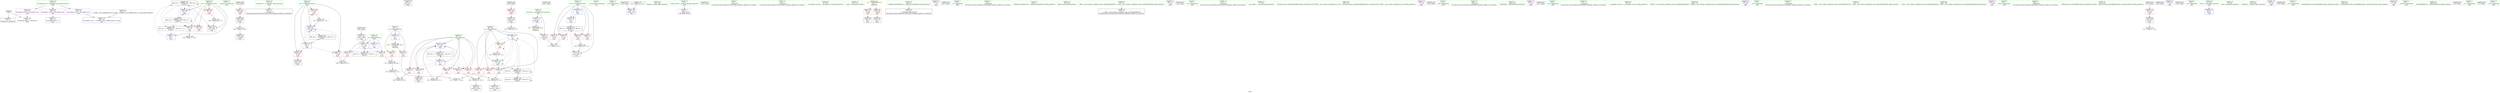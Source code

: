 digraph "SVFG" {
	label="SVFG";

	Node0x5644f08eaa70 [shape=record,color=grey,label="{NodeID: 0\nNullPtr}"];
	Node0x5644f08eaa70 -> Node0x5644f0904230[style=solid];
	Node0x5644f08eaa70 -> Node0x5644f09088b0[style=solid];
	Node0x5644f09033f0 [shape=record,color=red,label="{NodeID: 97\n221\<--89\n\<--ans\nmain\n}"];
	Node0x5644f08ec210 [shape=record,color=green,label="{NodeID: 14\n39\<--1\n_ZSt4cerr\<--dummyObj\nGlob }"];
	Node0x5644f0906ca0 [shape=record,color=grey,label="{NodeID: 194\n186 = Binary(185, 113, )\n}"];
	Node0x5644f0906ca0 -> Node0x5644f0909030[style=solid];
	Node0x5644f0902f30 [shape=record,color=red,label="{NodeID: 111\n166\<--165\n\<--call19\nmain\n}"];
	Node0x5644f0902f30 -> Node0x5644f0904be0[style=solid];
	Node0x5644f0901800 [shape=record,color=green,label="{NodeID: 28\n17\<--19\n_Z1sB5cxx11\<--_Z1sB5cxx11_field_insensitive\nGlob }"];
	Node0x5644f0901800 -> Node0x5644f0904400[style=solid];
	Node0x5644f090ec20 [shape=record,color=grey,label="{NodeID: 208\n198 = cmp(196, 197, )\n}"];
	Node0x5644f0908dc0 [shape=record,color=blue,label="{NodeID: 125\n93\<--9\nj\<--\nmain\n}"];
	Node0x5644f0908dc0 -> Node0x5644f09038d0[style=dashed];
	Node0x5644f0908dc0 -> Node0x5644f09039a0[style=dashed];
	Node0x5644f0908dc0 -> Node0x5644f0903a70[style=dashed];
	Node0x5644f0908dc0 -> Node0x5644f0902b20[style=dashed];
	Node0x5644f0908dc0 -> Node0x5644f0908f60[style=dashed];
	Node0x5644f0908dc0 -> Node0x5644f0914b60[style=dashed];
	Node0x5644f0902540 [shape=record,color=green,label="{NodeID: 42\n95\<--96\ni29\<--i29_field_insensitive\nmain\n}"];
	Node0x5644f0902540 -> Node0x5644f0902bf0[style=solid];
	Node0x5644f0902540 -> Node0x5644f0902cc0[style=solid];
	Node0x5644f0902540 -> Node0x5644f0902d90[style=solid];
	Node0x5644f0902540 -> Node0x5644f09091d0[style=solid];
	Node0x5644f0902540 -> Node0x5644f0909370[style=solid];
	Node0x5644f0904330 [shape=record,color=black,label="{NodeID: 56\n86\<--9\nmain_ret\<--\nmain\n}"];
	Node0x5644f0904f20 [shape=record,color=black,label="{NodeID: 70\n204\<--203\nconv35\<--\nmain\n}"];
	Node0x5644f0904f20 -> Node0x5644f090e620[style=solid];
	Node0x5644f0923490 [shape=record,color=black,label="{NodeID: 250\n219 = PHI()\n}"];
	Node0x5644f0905b10 [shape=record,color=red,label="{NodeID: 84\n116\<--8\n\<--testCount\nmain\n}"];
	Node0x5644f0905b10 -> Node0x5644f090e1a0[style=solid];
	Node0x5644f08eb1f0 [shape=record,color=green,label="{NodeID: 1\n7\<--1\n__dso_handle\<--dummyObj\nGlob }"];
	Node0x5644f09034c0 [shape=record,color=red,label="{NodeID: 98\n138\<--91\n\<--i\nmain\n}"];
	Node0x5644f09034c0 -> Node0x5644f090e320[style=solid];
	Node0x5644f08ec2e0 [shape=record,color=green,label="{NodeID: 15\n40\<--1\n.str.9\<--dummyObj\nGlob }"];
	Node0x5644f0906e20 [shape=record,color=grey,label="{NodeID: 195\n182 = Binary(181, 113, )\n}"];
	Node0x5644f0906e20 -> Node0x5644f0908f60[style=solid];
	Node0x5644f0903000 [shape=record,color=red,label="{NodeID: 112\n203\<--202\n\<--call34\nmain\n}"];
	Node0x5644f0903000 -> Node0x5644f0904f20[style=solid];
	Node0x5644f0901900 [shape=record,color=green,label="{NodeID: 29\n42\<--46\nllvm.global_ctors\<--llvm.global_ctors_field_insensitive\nGlob }"];
	Node0x5644f0901900 -> Node0x5644f0905810[style=solid];
	Node0x5644f0901900 -> Node0x5644f0905910[style=solid];
	Node0x5644f0901900 -> Node0x5644f0905a10[style=solid];
	Node0x5644f0908e90 [shape=record,color=blue,label="{NodeID: 126\n178\<--171\ncall24\<--cond\nmain\n}"];
	Node0x5644f0902610 [shape=record,color=green,label="{NodeID: 43\n102\<--103\nfreopen\<--freopen_field_insensitive\n}"];
	Node0x5644f0904400 [shape=record,color=black,label="{NodeID: 57\n18\<--17\n\<--_Z1sB5cxx11\nCan only get source location for instruction, argument, global var or function.}"];
	Node0x5644f0904ff0 [shape=record,color=purple,label="{NodeID: 71\n53\<--4\n\<--_ZStL8__ioinit\n__cxx_global_var_init\n}"];
	Node0x5644f0923560 [shape=record,color=black,label="{NodeID: 251\n223 = PHI()\n}"];
	Node0x5644f0905be0 [shape=record,color=red,label="{NodeID: 85\n115\<--11\n\<--test\nmain\n}"];
	Node0x5644f0905be0 -> Node0x5644f090e1a0[style=solid];
	Node0x5644f08e9b80 [shape=record,color=green,label="{NodeID: 2\n9\<--1\n\<--dummyObj\nCan only get source location for instruction, argument, global var or function.}"];
	Node0x5644f0903590 [shape=record,color=red,label="{NodeID: 99\n145\<--91\n\<--i\nmain\n}"];
	Node0x5644f0903590 -> Node0x5644f0904970[style=solid];
	Node0x5644f08ec3b0 [shape=record,color=green,label="{NodeID: 16\n43\<--1\n\<--dummyObj\nCan only get source location for instruction, argument, global var or function.}"];
	Node0x5644f0906fa0 [shape=record,color=grey,label="{NodeID: 196\n142 = Binary(141, 113, )\n}"];
	Node0x5644f0906fa0 -> Node0x5644f090e320[style=solid];
	Node0x5644f09030d0 [shape=record,color=blue,label="{NodeID: 113\n8\<--9\ntestCount\<--\nGlob }"];
	Node0x5644f09030d0 -> Node0x5644f0919780[style=dashed];
	Node0x5644f0901a00 [shape=record,color=green,label="{NodeID: 30\n47\<--48\n__cxx_global_var_init\<--__cxx_global_var_init_field_insensitive\n}"];
	Node0x5644f0908f60 [shape=record,color=blue,label="{NodeID: 127\n93\<--182\nj\<--inc\nmain\n}"];
	Node0x5644f0908f60 -> Node0x5644f09038d0[style=dashed];
	Node0x5644f0908f60 -> Node0x5644f09039a0[style=dashed];
	Node0x5644f0908f60 -> Node0x5644f0903a70[style=dashed];
	Node0x5644f0908f60 -> Node0x5644f0902b20[style=dashed];
	Node0x5644f0908f60 -> Node0x5644f0908f60[style=dashed];
	Node0x5644f0908f60 -> Node0x5644f0914b60[style=dashed];
	Node0x5644f0902710 [shape=record,color=green,label="{NodeID: 44\n110\<--111\nscanf\<--scanf_field_insensitive\n}"];
	Node0x5644f0918c60 [shape=record,color=yellow,style=double,label="{NodeID: 224\n2V_1 = ENCHI(MR_2V_0)\npts\{1 \}\nFun[main]}"];
	Node0x5644f0918c60 -> Node0x5644f0906260[style=dashed];
	Node0x5644f0918c60 -> Node0x5644f0906330[style=dashed];
	Node0x5644f0904500 [shape=record,color=black,label="{NodeID: 58\n55\<--56\n\<--_ZNSt8ios_base4InitD1Ev\nCan only get source location for instruction, argument, global var or function.}"];
	Node0x5644f09050c0 [shape=record,color=purple,label="{NodeID: 72\n99\<--20\n\<--.str\nmain\n}"];
	Node0x5644f0923630 [shape=record,color=black,label="{NodeID: 252\n226 = PHI()\n}"];
	Node0x5644f0905cb0 [shape=record,color=red,label="{NodeID: 86\n119\<--11\n\<--test\nmain\n}"];
	Node0x5644f08ec130 [shape=record,color=green,label="{NodeID: 3\n20\<--1\n.str\<--dummyObj\nGlob }"];
	Node0x5644f0903660 [shape=record,color=red,label="{NodeID: 100\n161\<--91\n\<--i\nmain\n}"];
	Node0x5644f0903660 -> Node0x5644f09072a0[style=solid];
	Node0x5644f08ec480 [shape=record,color=green,label="{NodeID: 17\n113\<--1\n\<--dummyObj\nCan only get source location for instruction, argument, global var or function.}"];
	Node0x5644f0907120 [shape=record,color=grey,label="{NodeID: 197\n191 = Binary(190, 113, )\n}"];
	Node0x5644f0907120 -> Node0x5644f0909100[style=solid];
	Node0x5644f09031a0 [shape=record,color=blue,label="{NodeID: 114\n11\<--9\ntest\<--\nGlob }"];
	Node0x5644f09031a0 -> Node0x5644f0908a80[style=dashed];
	Node0x5644f0901b00 [shape=record,color=green,label="{NodeID: 31\n51\<--52\n_ZNSt8ios_base4InitC1Ev\<--_ZNSt8ios_base4InitC1Ev_field_insensitive\n}"];
	Node0x5644f0914b60 [shape=record,color=black,label="{NodeID: 211\nMR_18V_7 = PHI(MR_18V_5, MR_18V_3, )\npts\{94 \}\n}"];
	Node0x5644f0914b60 -> Node0x5644f0908dc0[style=dashed];
	Node0x5644f0914b60 -> Node0x5644f0914b60[style=dashed];
	Node0x5644f0914b60 -> Node0x5644f0916e60[style=dashed];
	Node0x5644f0909030 [shape=record,color=blue,label="{NodeID: 128\n89\<--186\nans\<--inc25\nmain\n}"];
	Node0x5644f0909030 -> Node0x5644f0917d60[style=dashed];
	Node0x5644f0902810 [shape=record,color=green,label="{NodeID: 45\n122\<--123\nprintf\<--printf_field_insensitive\n}"];
	Node0x5644f0919780 [shape=record,color=yellow,style=double,label="{NodeID: 225\n4V_1 = ENCHI(MR_4V_0)\npts\{10 \}\nFun[main]}"];
	Node0x5644f0919780 -> Node0x5644f0905b10[style=dashed];
	Node0x5644f0904600 [shape=record,color=black,label="{NodeID: 59\n76\<--77\n\<--_ZNSt7__cxx1112basic_stringIcSt11char_traitsIcESaIcEED1Ev\nCan only get source location for instruction, argument, global var or function.}"];
	Node0x5644f0905190 [shape=record,color=purple,label="{NodeID: 73\n100\<--22\n\<--.str.2\nmain\n}"];
	Node0x5644f0923790 [shape=record,color=black,label="{NodeID: 253\n121 = PHI()\n}"];
	Node0x5644f0905d80 [shape=record,color=red,label="{NodeID: 87\n229\<--11\n\<--test\nmain\n}"];
	Node0x5644f08eb2e0 [shape=record,color=green,label="{NodeID: 4\n22\<--1\n.str.2\<--dummyObj\nGlob }"];
	Node0x5644f0903730 [shape=record,color=red,label="{NodeID: 101\n174\<--91\n\<--i\nmain\n}"];
	Node0x5644f0903730 -> Node0x5644f090e020[style=solid];
	Node0x5644f0900ed0 [shape=record,color=green,label="{NodeID: 18\n153\<--1\n\<--dummyObj\nCan only get source location for instruction, argument, global var or function.}"];
	Node0x5644f09072a0 [shape=record,color=grey,label="{NodeID: 198\n163 = Binary(161, 162, )\n}"];
	Node0x5644f09072a0 -> Node0x5644f0904b10[style=solid];
	Node0x5644f09084f0 [shape=record,color=blue,label="{NodeID: 115\n13\<--9\nn\<--\nGlob }"];
	Node0x5644f09084f0 -> Node0x5644f0915f60[style=dashed];
	Node0x5644f0901c00 [shape=record,color=green,label="{NodeID: 32\n57\<--58\n__cxa_atexit\<--__cxa_atexit_field_insensitive\n}"];
	Node0x5644f0909100 [shape=record,color=blue,label="{NodeID: 129\n91\<--191\ni\<--inc27\nmain\n}"];
	Node0x5644f0909100 -> Node0x5644f09034c0[style=dashed];
	Node0x5644f0909100 -> Node0x5644f0903590[style=dashed];
	Node0x5644f0909100 -> Node0x5644f0903660[style=dashed];
	Node0x5644f0909100 -> Node0x5644f0903730[style=dashed];
	Node0x5644f0909100 -> Node0x5644f0903800[style=dashed];
	Node0x5644f0909100 -> Node0x5644f0909100[style=dashed];
	Node0x5644f0909100 -> Node0x5644f0916960[style=dashed];
	Node0x5644f0902910 [shape=record,color=green,label="{NodeID: 46\n125\<--126\n_ZStrsIcSt11char_traitsIcESaIcEERSt13basic_istreamIT_T0_ES7_RNSt7__cxx1112basic_stringIS4_S5_T1_EE\<--_ZStrsIcSt11char_traitsIcESaIcEERSt13basic_istreamIT_T0_ES7_RNSt7__cxx1112basic_stringIS4_S5_T1_EE_field_insensitive\n}"];
	Node0x5644f0904700 [shape=record,color=black,label="{NodeID: 60\n101\<--98\ncall\<--\nmain\n}"];
	Node0x5644f0905260 [shape=record,color=purple,label="{NodeID: 74\n105\<--25\n\<--.str.3\nmain\n}"];
	Node0x5644f0923860 [shape=record,color=black,label="{NodeID: 254\n124 = PHI()\n}"];
	Node0x5644f0905e50 [shape=record,color=red,label="{NodeID: 88\n239\<--11\n\<--test\nmain\n}"];
	Node0x5644f0905e50 -> Node0x5644f0906b20[style=solid];
	Node0x5644f08eb370 [shape=record,color=green,label="{NodeID: 5\n24\<--1\nstdin\<--dummyObj\nGlob }"];
	Node0x5644f0903800 [shape=record,color=red,label="{NodeID: 102\n190\<--91\n\<--i\nmain\n}"];
	Node0x5644f0903800 -> Node0x5644f0907120[style=solid];
	Node0x5644f0900f60 [shape=record,color=green,label="{NodeID: 19\n169\<--1\n\<--dummyObj\nCan only get source location for instruction, argument, global var or function.}"];
	Node0x5644f0907420 [shape=record,color=grey,label="{NodeID: 199\n212 = Binary(211, 113, )\n}"];
	Node0x5644f0907420 -> Node0x5644f0909370[style=solid];
	Node0x5644f09085b0 [shape=record,color=blue,label="{NodeID: 116\n15\<--9\nk\<--\nGlob }"];
	Node0x5644f09085b0 -> Node0x5644f0919a20[style=dashed];
	Node0x5644f0901d00 [shape=record,color=green,label="{NodeID: 33\n56\<--62\n_ZNSt8ios_base4InitD1Ev\<--_ZNSt8ios_base4InitD1Ev_field_insensitive\n}"];
	Node0x5644f0901d00 -> Node0x5644f0904500[style=solid];
	Node0x5644f09091d0 [shape=record,color=blue,label="{NodeID: 130\n95\<--9\ni29\<--\nmain\n}"];
	Node0x5644f09091d0 -> Node0x5644f0902bf0[style=dashed];
	Node0x5644f09091d0 -> Node0x5644f0902cc0[style=dashed];
	Node0x5644f09091d0 -> Node0x5644f0902d90[style=dashed];
	Node0x5644f09091d0 -> Node0x5644f0909370[style=dashed];
	Node0x5644f09091d0 -> Node0x5644f0917360[style=dashed];
	Node0x5644f0902a10 [shape=record,color=green,label="{NodeID: 47\n128\<--129\n_ZNSirsERi\<--_ZNSirsERi_field_insensitive\n}"];
	Node0x5644f09047d0 [shape=record,color=black,label="{NodeID: 61\n107\<--104\ncall1\<--\nmain\n}"];
	Node0x5644f0905330 [shape=record,color=purple,label="{NodeID: 75\n106\<--27\n\<--.str.4\nmain\n}"];
	Node0x5644f0923990 [shape=record,color=black,label="{NodeID: 255\n127 = PHI()\n}"];
	Node0x5644f0905f20 [shape=record,color=red,label="{NodeID: 89\n139\<--13\n\<--n\nmain\n}"];
	Node0x5644f0905f20 -> Node0x5644f09069a0[style=solid];
	Node0x5644f08ead50 [shape=record,color=green,label="{NodeID: 6\n25\<--1\n.str.3\<--dummyObj\nGlob }"];
	Node0x5644f09038d0 [shape=record,color=red,label="{NodeID: 103\n157\<--93\n\<--j\nmain\n}"];
	Node0x5644f09038d0 -> Node0x5644f090eaa0[style=solid];
	Node0x5644f0901030 [shape=record,color=green,label="{NodeID: 20\n172\<--1\n\<--dummyObj\nCan only get source location for instruction, argument, global var or function.}"];
	Node0x5644f090e020 [shape=record,color=grey,label="{NodeID: 200\n176 = Binary(174, 175, )\n}"];
	Node0x5644f090e020 -> Node0x5644f0904d80[style=solid];
	Node0x5644f09086b0 [shape=record,color=blue,label="{NodeID: 117\n281\<--43\nllvm.global_ctors_0\<--\nGlob }"];
	Node0x5644f0901e00 [shape=record,color=green,label="{NodeID: 34\n69\<--70\n__cxx_global_var_init.1\<--__cxx_global_var_init.1_field_insensitive\n}"];
	Node0x5644f0915a60 [shape=record,color=black,label="{NodeID: 214\nMR_6V_3 = PHI(MR_6V_4, MR_6V_2, )\npts\{12 \}\n}"];
	Node0x5644f0915a60 -> Node0x5644f0905be0[style=dashed];
	Node0x5644f0915a60 -> Node0x5644f0905cb0[style=dashed];
	Node0x5644f0915a60 -> Node0x5644f0905d80[style=dashed];
	Node0x5644f0915a60 -> Node0x5644f0905e50[style=dashed];
	Node0x5644f0915a60 -> Node0x5644f0909440[style=dashed];
	Node0x5644f09092a0 [shape=record,color=blue,label="{NodeID: 131\n89\<--208\nans\<--\nmain\n}"];
	Node0x5644f09092a0 -> Node0x5644f0917860[style=dashed];
	Node0x5644f0903b30 [shape=record,color=green,label="{NodeID: 48\n131\<--132\n_ZNKSt7__cxx1112basic_stringIcSt11char_traitsIcESaIcEE4sizeEv\<--_ZNKSt7__cxx1112basic_stringIcSt11char_traitsIcESaIcEE4sizeEv_field_insensitive\n}"];
	Node0x5644f0919a20 [shape=record,color=yellow,style=double,label="{NodeID: 228\n10V_1 = ENCHI(MR_10V_0)\npts\{16 \}\nFun[main]}"];
	Node0x5644f0919a20 -> Node0x5644f09060c0[style=dashed];
	Node0x5644f0919a20 -> Node0x5644f0906190[style=dashed];
	Node0x5644f09048a0 [shape=record,color=black,label="{NodeID: 62\n133\<--130\nconv\<--call6\nmain\n}"];
	Node0x5644f09048a0 -> Node0x5644f0908b50[style=solid];
	Node0x5644f0905400 [shape=record,color=purple,label="{NodeID: 76\n108\<--30\n\<--.str.5\nmain\n}"];
	Node0x5644f0923b40 [shape=record,color=black,label="{NodeID: 256\n130 = PHI()\n}"];
	Node0x5644f0923b40 -> Node0x5644f09048a0[style=solid];
	Node0x5644f0905ff0 [shape=record,color=red,label="{NodeID: 90\n197\<--13\n\<--n\nmain\n}"];
	Node0x5644f0905ff0 -> Node0x5644f090ec20[style=solid];
	Node0x5644f08eade0 [shape=record,color=green,label="{NodeID: 7\n27\<--1\n.str.4\<--dummyObj\nGlob }"];
	Node0x5644f09039a0 [shape=record,color=red,label="{NodeID: 104\n162\<--93\n\<--j\nmain\n}"];
	Node0x5644f09039a0 -> Node0x5644f09072a0[style=solid];
	Node0x5644f0901100 [shape=record,color=green,label="{NodeID: 21\n173\<--1\n\<--dummyObj\nCan only get source location for instruction, argument, global var or function.}"];
	Node0x5644f090e1a0 [shape=record,color=grey,label="{NodeID: 201\n117 = cmp(115, 116, )\n}"];
	Node0x5644f09087b0 [shape=record,color=blue,label="{NodeID: 118\n282\<--44\nllvm.global_ctors_1\<--_GLOBAL__sub_I_HellKitsune123_0_0.cpp\nGlob }"];
	Node0x5644f0901f00 [shape=record,color=green,label="{NodeID: 35\n73\<--74\n_ZNSt7__cxx1112basic_stringIcSt11char_traitsIcESaIcEEC1Ev\<--_ZNSt7__cxx1112basic_stringIcSt11char_traitsIcESaIcEEC1Ev_field_insensitive\n}"];
	Node0x5644f0915f60 [shape=record,color=black,label="{NodeID: 215\nMR_8V_2 = PHI(MR_8V_3, MR_8V_1, )\npts\{14 \}\n}"];
	Node0x5644f0915f60 -> Node0x5644f0908b50[style=dashed];
	Node0x5644f0909370 [shape=record,color=blue,label="{NodeID: 132\n95\<--212\ni29\<--inc40\nmain\n}"];
	Node0x5644f0909370 -> Node0x5644f0902bf0[style=dashed];
	Node0x5644f0909370 -> Node0x5644f0902cc0[style=dashed];
	Node0x5644f0909370 -> Node0x5644f0902d90[style=dashed];
	Node0x5644f0909370 -> Node0x5644f0909370[style=dashed];
	Node0x5644f0909370 -> Node0x5644f0917360[style=dashed];
	Node0x5644f0903c30 [shape=record,color=green,label="{NodeID: 49\n148\<--149\n_ZNSt7__cxx1112basic_stringIcSt11char_traitsIcESaIcEEixEm\<--_ZNSt7__cxx1112basic_stringIcSt11char_traitsIcESaIcEEixEm_field_insensitive\n}"];
	Node0x5644f0904970 [shape=record,color=black,label="{NodeID: 63\n146\<--145\nconv10\<--\nmain\n}"];
	Node0x5644f09054d0 [shape=record,color=purple,label="{NodeID: 77\n120\<--32\n\<--.str.6\nmain\n}"];
	Node0x5644f0923c40 [shape=record,color=black,label="{NodeID: 257\n178 = PHI()\n}"];
	Node0x5644f0923c40 -> Node0x5644f0908e90[style=solid];
	Node0x5644f09060c0 [shape=record,color=red,label="{NodeID: 91\n140\<--15\n\<--k\nmain\n}"];
	Node0x5644f09060c0 -> Node0x5644f09069a0[style=solid];
	Node0x5644f08eaef0 [shape=record,color=green,label="{NodeID: 8\n29\<--1\nstdout\<--dummyObj\nGlob }"];
	Node0x5644f0903a70 [shape=record,color=red,label="{NodeID: 105\n175\<--93\n\<--j\nmain\n}"];
	Node0x5644f0903a70 -> Node0x5644f090e020[style=solid];
	Node0x5644f0901200 [shape=record,color=green,label="{NodeID: 22\n208\<--1\n\<--dummyObj\nCan only get source location for instruction, argument, global var or function.}"];
	Node0x5644f090e320 [shape=record,color=grey,label="{NodeID: 202\n143 = cmp(138, 142, )\n}"];
	Node0x5644f09088b0 [shape=record,color=blue, style = dotted,label="{NodeID: 119\n283\<--3\nllvm.global_ctors_2\<--dummyVal\nGlob }"];
	Node0x5644f0902000 [shape=record,color=green,label="{NodeID: 36\n77\<--81\n_ZNSt7__cxx1112basic_stringIcSt11char_traitsIcESaIcEED1Ev\<--_ZNSt7__cxx1112basic_stringIcSt11char_traitsIcESaIcEED1Ev_field_insensitive\n}"];
	Node0x5644f0902000 -> Node0x5644f0904600[style=solid];
	Node0x5644f0916460 [shape=record,color=black,label="{NodeID: 216\nMR_14V_2 = PHI(MR_14V_7, MR_14V_1, )\npts\{90 \}\n}"];
	Node0x5644f0916460 -> Node0x5644f0908c20[style=dashed];
	Node0x5644f0909440 [shape=record,color=blue,label="{NodeID: 133\n11\<--240\ntest\<--inc51\nmain\n}"];
	Node0x5644f0909440 -> Node0x5644f0915a60[style=dashed];
	Node0x5644f0903d30 [shape=record,color=green,label="{NodeID: 50\n227\<--228\n_ZStlsISt11char_traitsIcEERSt13basic_ostreamIcT_ES5_PKc\<--_ZStlsISt11char_traitsIcEERSt13basic_ostreamIcT_ES5_PKc_field_insensitive\n}"];
	Node0x5644f0904a40 [shape=record,color=black,label="{NodeID: 64\n151\<--150\nconv12\<--\nmain\n}"];
	Node0x5644f0904a40 -> Node0x5644f090e4a0[style=solid];
	Node0x5644f0922260 [shape=record,color=black,label="{NodeID: 244\n109 = PHI()\n}"];
	Node0x5644f09055a0 [shape=record,color=purple,label="{NodeID: 78\n218\<--35\n\<--.str.7\nmain\n}"];
	Node0x5644f0923d40 [shape=record,color=black,label="{NodeID: 258\n230 = PHI()\n}"];
	Node0x5644f0906190 [shape=record,color=red,label="{NodeID: 92\n158\<--15\n\<--k\nmain\n}"];
	Node0x5644f0906190 -> Node0x5644f090eaa0[style=solid];
	Node0x5644f08eaf80 [shape=record,color=green,label="{NodeID: 9\n30\<--1\n.str.5\<--dummyObj\nGlob }"];
	Node0x5644f0902b20 [shape=record,color=red,label="{NodeID: 106\n181\<--93\n\<--j\nmain\n}"];
	Node0x5644f0902b20 -> Node0x5644f0906e20[style=solid];
	Node0x5644f0901300 [shape=record,color=green,label="{NodeID: 23\n4\<--6\n_ZStL8__ioinit\<--_ZStL8__ioinit_field_insensitive\nGlob }"];
	Node0x5644f0901300 -> Node0x5644f0904ff0[style=solid];
	Node0x5644f090e4a0 [shape=record,color=grey,label="{NodeID: 203\n152 = cmp(151, 153, )\n}"];
	Node0x5644f09089b0 [shape=record,color=blue,label="{NodeID: 120\n87\<--9\nretval\<--\nmain\n}"];
	Node0x5644f0902100 [shape=record,color=green,label="{NodeID: 37\n84\<--85\nmain\<--main_field_insensitive\n}"];
	Node0x5644f0916960 [shape=record,color=black,label="{NodeID: 217\nMR_16V_2 = PHI(MR_16V_4, MR_16V_1, )\npts\{92 \}\n}"];
	Node0x5644f0916960 -> Node0x5644f0908cf0[style=dashed];
	Node0x5644f0903e30 [shape=record,color=green,label="{NodeID: 51\n231\<--232\n_ZNSolsEi\<--_ZNSolsEi_field_insensitive\n}"];
	Node0x5644f0904b10 [shape=record,color=black,label="{NodeID: 65\n164\<--163\nconv18\<--add17\nmain\n}"];
	Node0x5644f0922f30 [shape=record,color=black,label="{NodeID: 245\n147 = PHI()\n}"];
	Node0x5644f0922f30 -> Node0x5644f0902e60[style=solid];
	Node0x5644f0905670 [shape=record,color=purple,label="{NodeID: 79\n222\<--37\n\<--.str.8\nmain\n}"];
	Node0x5644f0923e40 [shape=record,color=black,label="{NodeID: 259\n233 = PHI()\n}"];
	Node0x5644f0906260 [shape=record,color=red,label="{NodeID: 93\n98\<--24\n\<--stdin\nmain\n}"];
	Node0x5644f0906260 -> Node0x5644f0904700[style=solid];
	Node0x5644f08eb870 [shape=record,color=green,label="{NodeID: 10\n32\<--1\n.str.6\<--dummyObj\nGlob }"];
	Node0x5644f0902bf0 [shape=record,color=red,label="{NodeID: 107\n196\<--95\n\<--i29\nmain\n}"];
	Node0x5644f0902bf0 -> Node0x5644f090ec20[style=solid];
	Node0x5644f0901400 [shape=record,color=green,label="{NodeID: 24\n8\<--10\ntestCount\<--testCount_field_insensitive\nGlob }"];
	Node0x5644f0901400 -> Node0x5644f0905b10[style=solid];
	Node0x5644f0901400 -> Node0x5644f09030d0[style=solid];
	Node0x5644f090e620 [shape=record,color=grey,label="{NodeID: 204\n205 = cmp(204, 153, )\n}"];
	Node0x5644f0908a80 [shape=record,color=blue,label="{NodeID: 121\n11\<--113\ntest\<--\nmain\n}"];
	Node0x5644f0908a80 -> Node0x5644f0915a60[style=dashed];
	Node0x5644f0902200 [shape=record,color=green,label="{NodeID: 38\n87\<--88\nretval\<--retval_field_insensitive\nmain\n}"];
	Node0x5644f0902200 -> Node0x5644f09089b0[style=solid];
	Node0x5644f0916e60 [shape=record,color=black,label="{NodeID: 218\nMR_18V_2 = PHI(MR_18V_3, MR_18V_1, )\npts\{94 \}\n}"];
	Node0x5644f0916e60 -> Node0x5644f0908dc0[style=dashed];
	Node0x5644f0916e60 -> Node0x5644f0914b60[style=dashed];
	Node0x5644f0916e60 -> Node0x5644f0916e60[style=dashed];
	Node0x5644f0903f30 [shape=record,color=green,label="{NodeID: 52\n234\<--235\n_ZSt4endlIcSt11char_traitsIcEERSt13basic_ostreamIT_T0_ES6_\<--_ZSt4endlIcSt11char_traitsIcEERSt13basic_ostreamIT_T0_ES6__field_insensitive\n}"];
	Node0x5644f0904be0 [shape=record,color=black,label="{NodeID: 66\n167\<--166\nconv20\<--\nmain\n}"];
	Node0x5644f0904be0 -> Node0x5644f090e7a0[style=solid];
	Node0x5644f0923090 [shape=record,color=black,label="{NodeID: 246\n165 = PHI()\n}"];
	Node0x5644f0923090 -> Node0x5644f0902f30[style=solid];
	Node0x5644f0905740 [shape=record,color=purple,label="{NodeID: 80\n225\<--40\n\<--.str.9\nmain\n}"];
	Node0x5644f0906330 [shape=record,color=red,label="{NodeID: 94\n104\<--29\n\<--stdout\nmain\n}"];
	Node0x5644f0906330 -> Node0x5644f09047d0[style=solid];
	Node0x5644f08eb940 [shape=record,color=green,label="{NodeID: 11\n34\<--1\n_ZSt3cin\<--dummyObj\nGlob }"];
	Node0x5644f0688890 [shape=record,color=black,label="{NodeID: 191\n171 = PHI(172, 173, )\n}"];
	Node0x5644f0688890 -> Node0x5644f0908e90[style=solid];
	Node0x5644f0902cc0 [shape=record,color=red,label="{NodeID: 108\n200\<--95\n\<--i29\nmain\n}"];
	Node0x5644f0902cc0 -> Node0x5644f0904e50[style=solid];
	Node0x5644f0901500 [shape=record,color=green,label="{NodeID: 25\n11\<--12\ntest\<--test_field_insensitive\nGlob }"];
	Node0x5644f0901500 -> Node0x5644f0905be0[style=solid];
	Node0x5644f0901500 -> Node0x5644f0905cb0[style=solid];
	Node0x5644f0901500 -> Node0x5644f0905d80[style=solid];
	Node0x5644f0901500 -> Node0x5644f0905e50[style=solid];
	Node0x5644f0901500 -> Node0x5644f09031a0[style=solid];
	Node0x5644f0901500 -> Node0x5644f0908a80[style=solid];
	Node0x5644f0901500 -> Node0x5644f0909440[style=solid];
	Node0x5644f090e7a0 [shape=record,color=grey,label="{NodeID: 205\n168 = cmp(167, 169, )\n}"];
	Node0x5644f090e7a0 -> Node0x5644f0904cb0[style=solid];
	Node0x5644f0908b50 [shape=record,color=blue,label="{NodeID: 122\n13\<--133\nn\<--conv\nmain\n}"];
	Node0x5644f0908b50 -> Node0x5644f0905f20[style=dashed];
	Node0x5644f0908b50 -> Node0x5644f0905ff0[style=dashed];
	Node0x5644f0908b50 -> Node0x5644f0915f60[style=dashed];
	Node0x5644f09022d0 [shape=record,color=green,label="{NodeID: 39\n89\<--90\nans\<--ans_field_insensitive\nmain\n}"];
	Node0x5644f09022d0 -> Node0x5644f0906400[style=solid];
	Node0x5644f09022d0 -> Node0x5644f0903320[style=solid];
	Node0x5644f09022d0 -> Node0x5644f09033f0[style=solid];
	Node0x5644f09022d0 -> Node0x5644f0908c20[style=solid];
	Node0x5644f09022d0 -> Node0x5644f0909030[style=solid];
	Node0x5644f09022d0 -> Node0x5644f09092a0[style=solid];
	Node0x5644f0917360 [shape=record,color=black,label="{NodeID: 219\nMR_20V_2 = PHI(MR_20V_4, MR_20V_1, )\npts\{96 \}\n}"];
	Node0x5644f0917360 -> Node0x5644f09091d0[style=dashed];
	Node0x5644f0904030 [shape=record,color=green,label="{NodeID: 53\n236\<--237\n_ZNSolsEPFRSoS_E\<--_ZNSolsEPFRSoS_E_field_insensitive\n}"];
	Node0x5644f0904cb0 [shape=record,color=black,label="{NodeID: 67\n170\<--168\n\<--cmp21\nmain\n}"];
	Node0x5644f0923190 [shape=record,color=black,label="{NodeID: 247\n54 = PHI()\n}"];
	Node0x5644f0905810 [shape=record,color=purple,label="{NodeID: 81\n281\<--42\nllvm.global_ctors_0\<--llvm.global_ctors\nGlob }"];
	Node0x5644f0905810 -> Node0x5644f09086b0[style=solid];
	Node0x5644f0906400 [shape=record,color=red,label="{NodeID: 95\n185\<--89\n\<--ans\nmain\n}"];
	Node0x5644f0906400 -> Node0x5644f0906ca0[style=solid];
	Node0x5644f08eba10 [shape=record,color=green,label="{NodeID: 12\n35\<--1\n.str.7\<--dummyObj\nGlob }"];
	Node0x5644f09069a0 [shape=record,color=grey,label="{NodeID: 192\n141 = Binary(139, 140, )\n}"];
	Node0x5644f09069a0 -> Node0x5644f0906fa0[style=solid];
	Node0x5644f0902d90 [shape=record,color=red,label="{NodeID: 109\n211\<--95\n\<--i29\nmain\n}"];
	Node0x5644f0902d90 -> Node0x5644f0907420[style=solid];
	Node0x5644f0901600 [shape=record,color=green,label="{NodeID: 26\n13\<--14\nn\<--n_field_insensitive\nGlob }"];
	Node0x5644f0901600 -> Node0x5644f0905f20[style=solid];
	Node0x5644f0901600 -> Node0x5644f0905ff0[style=solid];
	Node0x5644f0901600 -> Node0x5644f09084f0[style=solid];
	Node0x5644f0901600 -> Node0x5644f0908b50[style=solid];
	Node0x5644f090e920 [shape=record,color=grey,label="{NodeID: 206\n216 = cmp(215, 208, )\n}"];
	Node0x5644f0908c20 [shape=record,color=blue,label="{NodeID: 123\n89\<--9\nans\<--\nmain\n}"];
	Node0x5644f0908c20 -> Node0x5644f0917d60[style=dashed];
	Node0x5644f09023a0 [shape=record,color=green,label="{NodeID: 40\n91\<--92\ni\<--i_field_insensitive\nmain\n}"];
	Node0x5644f09023a0 -> Node0x5644f09034c0[style=solid];
	Node0x5644f09023a0 -> Node0x5644f0903590[style=solid];
	Node0x5644f09023a0 -> Node0x5644f0903660[style=solid];
	Node0x5644f09023a0 -> Node0x5644f0903730[style=solid];
	Node0x5644f09023a0 -> Node0x5644f0903800[style=solid];
	Node0x5644f09023a0 -> Node0x5644f0908cf0[style=solid];
	Node0x5644f09023a0 -> Node0x5644f0909100[style=solid];
	Node0x5644f0917860 [shape=record,color=black,label="{NodeID: 220\nMR_14V_9 = PHI(MR_14V_8, MR_14V_7, )\npts\{90 \}\n}"];
	Node0x5644f0917860 -> Node0x5644f0903320[style=dashed];
	Node0x5644f0917860 -> Node0x5644f09033f0[style=dashed];
	Node0x5644f0917860 -> Node0x5644f09092a0[style=dashed];
	Node0x5644f0917860 -> Node0x5644f0916460[style=dashed];
	Node0x5644f0917860 -> Node0x5644f0917860[style=dashed];
	Node0x5644f0904130 [shape=record,color=green,label="{NodeID: 54\n44\<--276\n_GLOBAL__sub_I_HellKitsune123_0_0.cpp\<--_GLOBAL__sub_I_HellKitsune123_0_0.cpp_field_insensitive\n}"];
	Node0x5644f0904130 -> Node0x5644f09087b0[style=solid];
	Node0x5644f0904d80 [shape=record,color=black,label="{NodeID: 68\n177\<--176\nconv23\<--add22\nmain\n}"];
	Node0x5644f0923260 [shape=record,color=black,label="{NodeID: 248\n75 = PHI()\n}"];
	Node0x5644f0905910 [shape=record,color=purple,label="{NodeID: 82\n282\<--42\nllvm.global_ctors_1\<--llvm.global_ctors\nGlob }"];
	Node0x5644f0905910 -> Node0x5644f09087b0[style=solid];
	Node0x5644f0903320 [shape=record,color=red,label="{NodeID: 96\n215\<--89\n\<--ans\nmain\n}"];
	Node0x5644f0903320 -> Node0x5644f090e920[style=solid];
	Node0x5644f08ebae0 [shape=record,color=green,label="{NodeID: 13\n37\<--1\n.str.8\<--dummyObj\nGlob }"];
	Node0x5644f0906b20 [shape=record,color=grey,label="{NodeID: 193\n240 = Binary(239, 113, )\n}"];
	Node0x5644f0906b20 -> Node0x5644f0909440[style=solid];
	Node0x5644f0902e60 [shape=record,color=red,label="{NodeID: 110\n150\<--147\n\<--call11\nmain\n}"];
	Node0x5644f0902e60 -> Node0x5644f0904a40[style=solid];
	Node0x5644f0901700 [shape=record,color=green,label="{NodeID: 27\n15\<--16\nk\<--k_field_insensitive\nGlob }"];
	Node0x5644f0901700 -> Node0x5644f09060c0[style=solid];
	Node0x5644f0901700 -> Node0x5644f0906190[style=solid];
	Node0x5644f0901700 -> Node0x5644f09085b0[style=solid];
	Node0x5644f090eaa0 [shape=record,color=grey,label="{NodeID: 207\n159 = cmp(157, 158, )\n}"];
	Node0x5644f0908cf0 [shape=record,color=blue,label="{NodeID: 124\n91\<--9\ni\<--\nmain\n}"];
	Node0x5644f0908cf0 -> Node0x5644f09034c0[style=dashed];
	Node0x5644f0908cf0 -> Node0x5644f0903590[style=dashed];
	Node0x5644f0908cf0 -> Node0x5644f0903660[style=dashed];
	Node0x5644f0908cf0 -> Node0x5644f0903730[style=dashed];
	Node0x5644f0908cf0 -> Node0x5644f0903800[style=dashed];
	Node0x5644f0908cf0 -> Node0x5644f0909100[style=dashed];
	Node0x5644f0908cf0 -> Node0x5644f0916960[style=dashed];
	Node0x5644f0902470 [shape=record,color=green,label="{NodeID: 41\n93\<--94\nj\<--j_field_insensitive\nmain\n}"];
	Node0x5644f0902470 -> Node0x5644f09038d0[style=solid];
	Node0x5644f0902470 -> Node0x5644f09039a0[style=solid];
	Node0x5644f0902470 -> Node0x5644f0903a70[style=solid];
	Node0x5644f0902470 -> Node0x5644f0902b20[style=solid];
	Node0x5644f0902470 -> Node0x5644f0908dc0[style=solid];
	Node0x5644f0902470 -> Node0x5644f0908f60[style=solid];
	Node0x5644f0917d60 [shape=record,color=black,label="{NodeID: 221\nMR_14V_4 = PHI(MR_14V_6, MR_14V_3, )\npts\{90 \}\n}"];
	Node0x5644f0917d60 -> Node0x5644f0906400[style=dashed];
	Node0x5644f0917d60 -> Node0x5644f0903320[style=dashed];
	Node0x5644f0917d60 -> Node0x5644f09033f0[style=dashed];
	Node0x5644f0917d60 -> Node0x5644f0909030[style=dashed];
	Node0x5644f0917d60 -> Node0x5644f09092a0[style=dashed];
	Node0x5644f0917d60 -> Node0x5644f0916460[style=dashed];
	Node0x5644f0917d60 -> Node0x5644f0917860[style=dashed];
	Node0x5644f0917d60 -> Node0x5644f0917d60[style=dashed];
	Node0x5644f0904230 [shape=record,color=black,label="{NodeID: 55\n2\<--3\ndummyVal\<--dummyVal\n}"];
	Node0x5644f0904e50 [shape=record,color=black,label="{NodeID: 69\n201\<--200\nconv33\<--\nmain\n}"];
	Node0x5644f0923330 [shape=record,color=black,label="{NodeID: 249\n202 = PHI()\n}"];
	Node0x5644f0923330 -> Node0x5644f0903000[style=solid];
	Node0x5644f0905a10 [shape=record,color=purple,label="{NodeID: 83\n283\<--42\nllvm.global_ctors_2\<--llvm.global_ctors\nGlob }"];
	Node0x5644f0905a10 -> Node0x5644f09088b0[style=solid];
}
